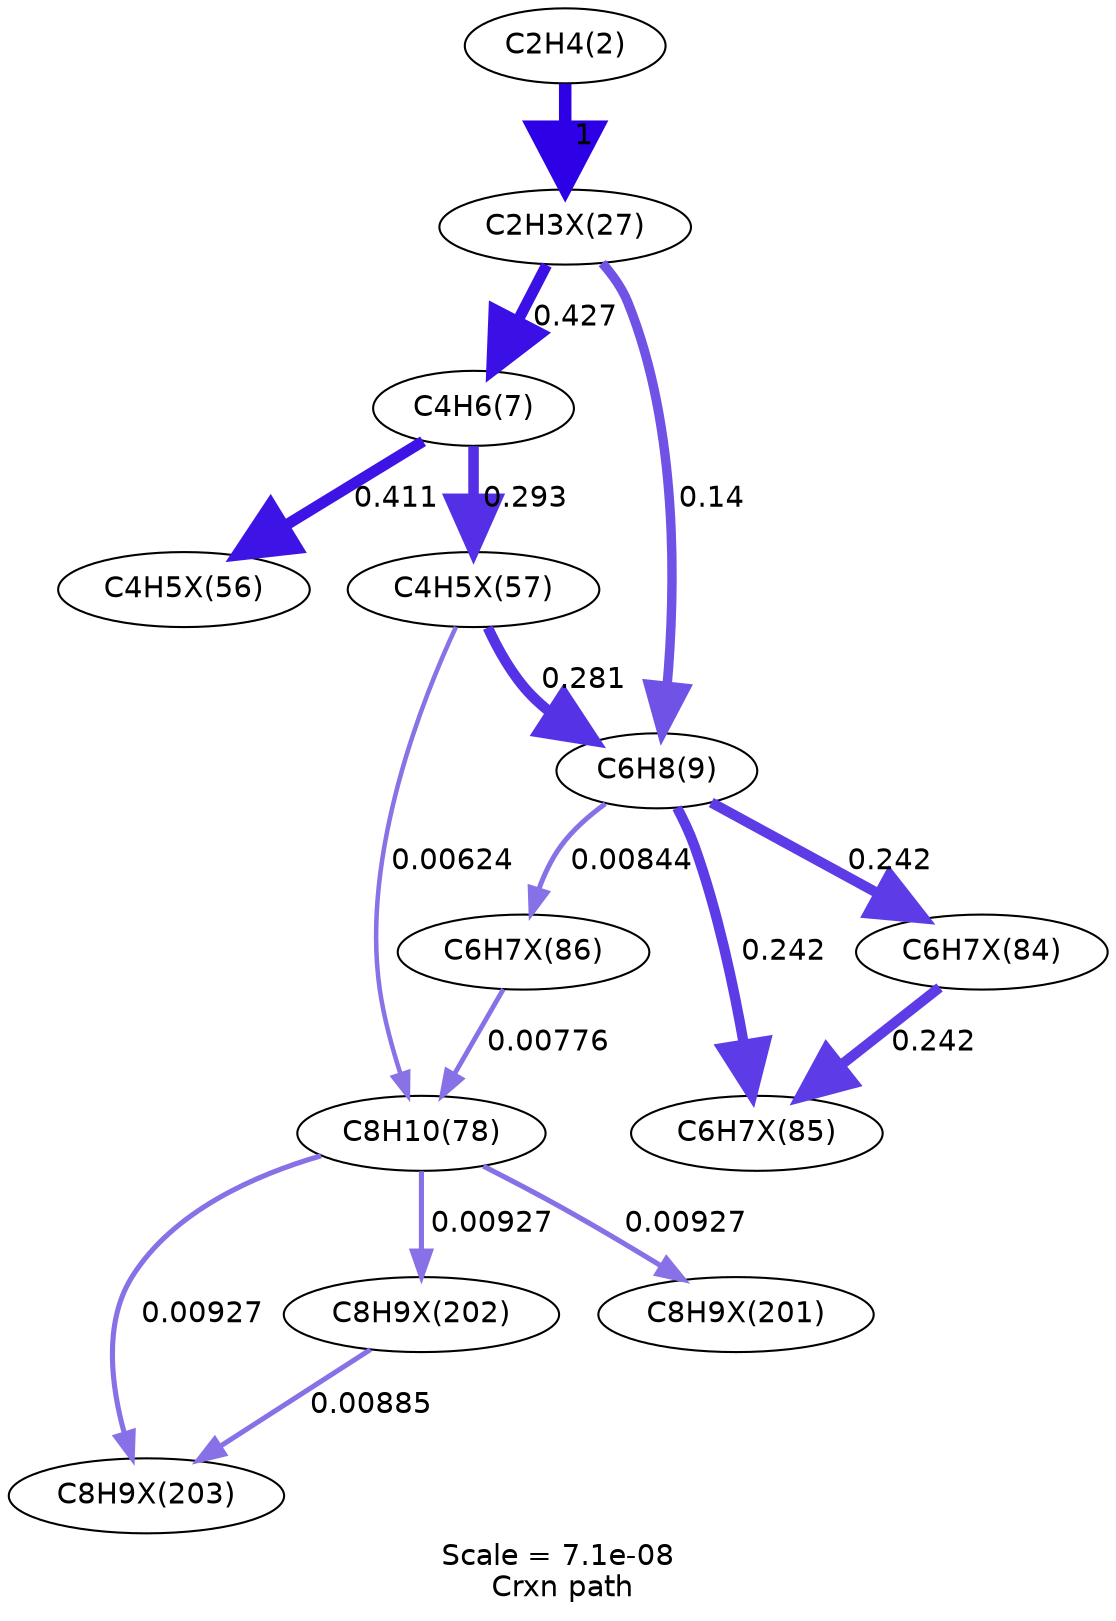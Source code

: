 digraph reaction_paths {
center=1;
s5 -> s49[fontname="Helvetica", style="setlinewidth(6)", arrowsize=3, color="0.7, 1.5, 0.9"
, label=" 1"];
s49 -> s8[fontname="Helvetica", style="setlinewidth(5.36)", arrowsize=2.68, color="0.7, 0.927, 0.9"
, label=" 0.427"];
s49 -> s9[fontname="Helvetica", style="setlinewidth(4.52)", arrowsize=2.26, color="0.7, 0.64, 0.9"
, label=" 0.14"];
s8 -> s59[fontname="Helvetica", style="setlinewidth(5.07)", arrowsize=2.54, color="0.7, 0.793, 0.9"
, label=" 0.293"];
s8 -> s58[fontname="Helvetica", style="setlinewidth(5.33)", arrowsize=2.66, color="0.7, 0.911, 0.9"
, label=" 0.411"];
s59 -> s9[fontname="Helvetica", style="setlinewidth(5.04)", arrowsize=2.52, color="0.7, 0.781, 0.9"
, label=" 0.281"];
s59 -> s12[fontname="Helvetica", style="setlinewidth(2.17)", arrowsize=1.08, color="0.7, 0.506, 0.9"
, label=" 0.00624"];
s9 -> s63[fontname="Helvetica", style="setlinewidth(2.4)", arrowsize=1.2, color="0.7, 0.508, 0.9"
, label=" 0.00844"];
s9 -> s62[fontname="Helvetica", style="setlinewidth(4.93)", arrowsize=2.46, color="0.7, 0.742, 0.9"
, label=" 0.242"];
s9 -> s61[fontname="Helvetica", style="setlinewidth(4.93)", arrowsize=2.46, color="0.7, 0.742, 0.9"
, label=" 0.242"];
s63 -> s12[fontname="Helvetica", style="setlinewidth(2.33)", arrowsize=1.17, color="0.7, 0.508, 0.9"
, label=" 0.00776"];
s61 -> s62[fontname="Helvetica", style="setlinewidth(4.93)", arrowsize=2.46, color="0.7, 0.742, 0.9"
, label=" 0.242"];
s12 -> s73[fontname="Helvetica", style="setlinewidth(2.47)", arrowsize=1.23, color="0.7, 0.509, 0.9"
, label=" 0.00927"];
s12 -> s72[fontname="Helvetica", style="setlinewidth(2.47)", arrowsize=1.23, color="0.7, 0.509, 0.9"
, label=" 0.00927"];
s12 -> s71[fontname="Helvetica", style="setlinewidth(2.47)", arrowsize=1.23, color="0.7, 0.509, 0.9"
, label=" 0.00927"];
s72 -> s73[fontname="Helvetica", style="setlinewidth(2.43)", arrowsize=1.22, color="0.7, 0.509, 0.9"
, label=" 0.00885"];
s5 [ fontname="Helvetica", label="C2H4(2)"];
s8 [ fontname="Helvetica", label="C4H6(7)"];
s9 [ fontname="Helvetica", label="C6H8(9)"];
s12 [ fontname="Helvetica", label="C8H10(78)"];
s49 [ fontname="Helvetica", label="C2H3X(27)"];
s58 [ fontname="Helvetica", label="C4H5X(56)"];
s59 [ fontname="Helvetica", label="C4H5X(57)"];
s61 [ fontname="Helvetica", label="C6H7X(84)"];
s62 [ fontname="Helvetica", label="C6H7X(85)"];
s63 [ fontname="Helvetica", label="C6H7X(86)"];
s71 [ fontname="Helvetica", label="C8H9X(201)"];
s72 [ fontname="Helvetica", label="C8H9X(202)"];
s73 [ fontname="Helvetica", label="C8H9X(203)"];
 label = "Scale = 7.1e-08\l Crxn path";
 fontname = "Helvetica";
}
